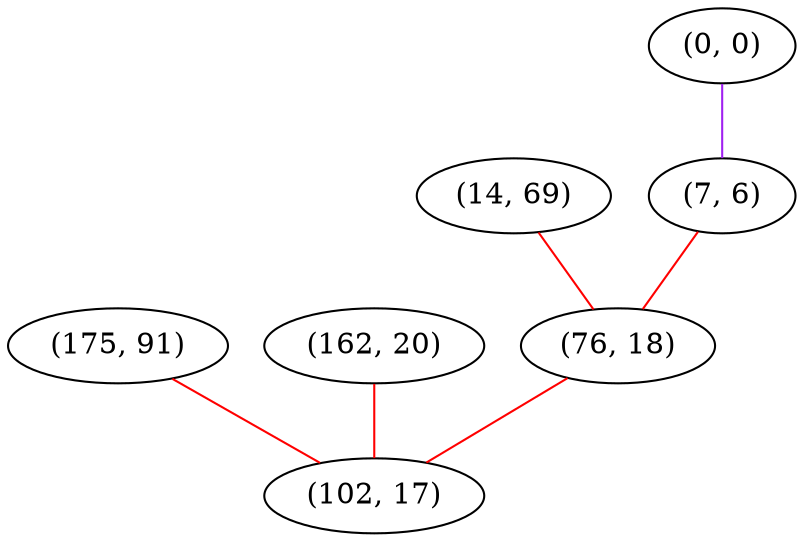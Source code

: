 graph "" {
"(175, 91)";
"(0, 0)";
"(14, 69)";
"(7, 6)";
"(162, 20)";
"(76, 18)";
"(102, 17)";
"(175, 91)" -- "(102, 17)"  [color=red, key=0, weight=1];
"(0, 0)" -- "(7, 6)"  [color=purple, key=0, weight=4];
"(14, 69)" -- "(76, 18)"  [color=red, key=0, weight=1];
"(7, 6)" -- "(76, 18)"  [color=red, key=0, weight=1];
"(162, 20)" -- "(102, 17)"  [color=red, key=0, weight=1];
"(76, 18)" -- "(102, 17)"  [color=red, key=0, weight=1];
}
